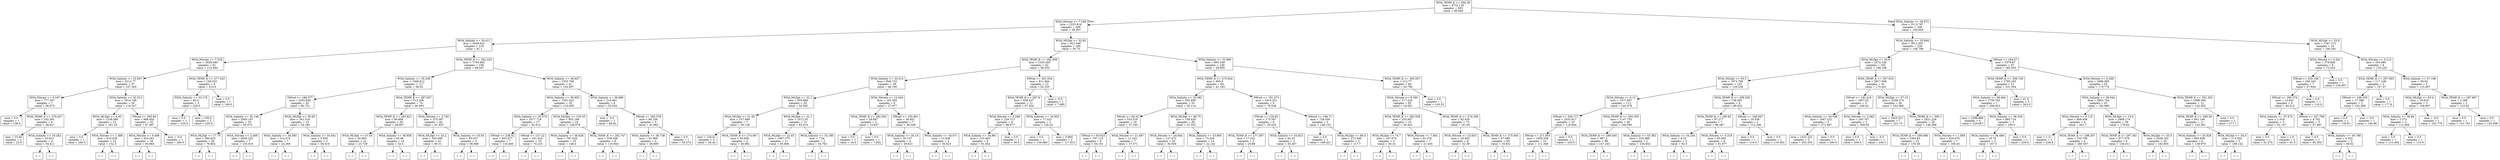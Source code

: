 digraph Tree {
node [shape=box] ;
0 [label="WOA_TEMP_K <= 294.36\nmse = 4732.135\nsamples = 655\nvalue = 96.064"] ;
1 [label="WOA_Nitrate <= 7.549\nmse = 2223.816\nsamples = 409\nvalue = 59.307"] ;
0 -> 1 [labeldistance=2.5, labelangle=45, headlabel="True"] ;
2 [label="WOA_Salinity <= 34.411\nmse = 2448.621\nsamples = 219\nvalue = 81.1"] ;
1 -> 2 ;
3 [label="WOA_Nitrate <= 7.518\nmse = 2828.095\nsamples = 61\nvalue = 114.944"] ;
2 -> 3 ;
4 [label="WOA_Salinity <= 23.947\nmse = 2212.77\nsamples = 57\nvalue = 107.345"] ;
3 -> 4 ;
5 [label="WOA_Nitrate <= 0.197\nmse = 777.347\nsamples = 7\nvalue = 56.075"] ;
4 -> 5 ;
6 [label="mse = 0.0\nsamples = 1\nvalue = 138.0"] ;
5 -> 6 ;
7 [label="WOA_TEMP_K <= 279.627\nmse = 182.391\nsamples = 6\nvalue = 48.627"] ;
5 -> 7 ;
8 [label="mse = 23.04\nsamples = 2\nvalue = 22.6"] ;
7 -> 8 ;
9 [label="WOA_Salinity <= 18.282\nmse = 33.812\nsamples = 4\nvalue = 54.411"] ;
7 -> 9 ;
10 [label="(...)"] ;
9 -> 10 ;
15 [label="(...)"] ;
9 -> 15 ;
16 [label="WOA_Salinity <= 32.513\nmse = 1914.746\nsamples = 50\nvalue = 116.527"] ;
4 -> 16 ;
17 [label="WOA_MLDpt <= 6.45\nmse = 1238.088\nsamples = 15\nvalue = 161.25"] ;
16 -> 17 ;
18 [label="mse = 0.0\nsamples = 1\nvalue = 240.0"] ;
17 -> 18 ;
19 [label="WOA_Nitrate <= 1.388\nmse = 610.028\nsamples = 14\nvalue = 152.5"] ;
17 -> 19 ;
20 [label="(...)"] ;
19 -> 20 ;
21 [label="(...)"] ;
19 -> 21 ;
40 [label="SWrad <= 265.84\nmse = 989.404\nsamples = 35\nvalue = 97.497"] ;
16 -> 40 ;
41 [label="WOA_Nitrate <= 0.406\nmse = 424.361\nsamples = 34\nvalue = 93.964"] ;
40 -> 41 ;
42 [label="(...)"] ;
41 -> 42 ;
49 [label="(...)"] ;
41 -> 49 ;
104 [label="mse = -0.0\nsamples = 1\nvalue = 260.0"] ;
40 -> 104 ;
105 [label="WOA_TEMP_K <= 277.543\nmse = 158.333\nsamples = 4\nvalue = 215.0"] ;
3 -> 105 ;
106 [label="WOA_Salinity <= 33.176\nmse = 40.0\nsamples = 3\nvalue = 220.0"] ;
105 -> 106 ;
107 [label="mse = 0.0\nsamples = 1\nvalue = 220.0"] ;
106 -> 107 ;
108 [label="mse = 100.0\nsamples = 2\nvalue = 220.0"] ;
106 -> 108 ;
109 [label="mse = 0.0\nsamples = 1\nvalue = 190.0"] ;
105 -> 109 ;
110 [label="WOA_TEMP_K <= 292.333\nmse = 1794.602\nsamples = 158\nvalue = 69.547"] ;
2 -> 110 ;
111 [label="WOA_Salinity <= 35.238\nmse = 1368.812\nsamples = 117\nvalue = 58.03"] ;
110 -> 111 ;
112 [label="SWrad <= 196.377\nmse = 2293.836\nsamples = 43\nvalue = 80.721"] ;
111 -> 112 ;
113 [label="WOA_Salinity <= 35.146\nmse = 2005.197\nsamples = 33\nvalue = 95.573"] ;
112 -> 113 ;
114 [label="WOA_MLDpt <= 17.75\nmse = 584.623\nsamples = 26\nvalue = 76.662"] ;
113 -> 114 ;
115 [label="(...)"] ;
114 -> 115 ;
128 [label="(...)"] ;
114 -> 128 ;
159 [label="WOA_Nitrate <= 2.469\nmse = 2645.223\nsamples = 7\nvalue = 135.916"] ;
113 -> 159 ;
160 [label="(...)"] ;
159 -> 160 ;
163 [label="(...)"] ;
159 -> 163 ;
168 [label="WOA_MLDpt <= 30.65\nmse = 341.516\nsamples = 10\nvalue = 34.185"] ;
112 -> 168 ;
169 [label="WOA_Salinity <= 34.565\nmse = 214.474\nsamples = 7\nvalue = 24.269"] ;
168 -> 169 ;
170 [label="(...)"] ;
169 -> 170 ;
171 [label="(...)"] ;
169 -> 171 ;
180 [label="WOA_Salinity <= 34.941\nmse = 5.693\nsamples = 3\nvalue = 54.016"] ;
168 -> 180 ;
181 [label="(...)"] ;
180 -> 181 ;
182 [label="(...)"] ;
180 -> 182 ;
185 [label="WOA_TEMP_K <= 287.657\nmse = 512.206\nsamples = 74\nvalue = 46.593"] ;
111 -> 185 ;
186 [label="WOA_TEMP_K <= 283.821\nmse = 80.868\nsamples = 30\nvalue = 28.807"] ;
185 -> 186 ;
187 [label="WOA_MLDpt <= 47.05\nmse = 56.965\nsamples = 14\nvalue = 23.729"] ;
186 -> 187 ;
188 [label="(...)"] ;
187 -> 188 ;
189 [label="(...)"] ;
187 -> 189 ;
198 [label="WOA_Salinity <= 36.856\nmse = 65.86\nsamples = 16\nvalue = 32.5"] ;
186 -> 198 ;
199 [label="(...)"] ;
198 -> 199 ;
212 [label="(...)"] ;
198 -> 212 ;
217 [label="WOA_Nitrate <= 2.729\nmse = 375.587\nsamples = 44\nvalue = 61.953"] ;
185 -> 217 ;
218 [label="WOA_MLDpt <= 43.2\nmse = 330.096\nsamples = 41\nvalue = 60.31"] ;
217 -> 218 ;
219 [label="(...)"] ;
218 -> 219 ;
234 [label="(...)"] ;
218 -> 234 ;
277 [label="WOA_Salinity <= 35.93\nmse = 83.037\nsamples = 3\nvalue = 96.466"] ;
217 -> 277 ;
278 [label="(...)"] ;
277 -> 278 ;
281 [label="(...)"] ;
277 -> 281 ;
282 [label="WOA_Salinity <= 36.647\nmse = 1533.769\nsamples = 41\nvalue = 102.837"] ;
110 -> 282 ;
283 [label="WOA_Salinity <= 36.603\nmse = 1301.432\nsamples = 35\nvalue = 110.095"] ;
282 -> 283 ;
284 [label="WOA_Salinity <= 35.574\nmse = 1077.718\nsamples = 17\nvalue = 92.514"] ;
283 -> 284 ;
285 [label="SWrad <= 238.52\nmse = 955.877\nsamples = 7\nvalue = 116.406"] ;
284 -> 285 ;
286 [label="(...)"] ;
285 -> 286 ;
293 [label="(...)"] ;
285 -> 293 ;
296 [label="SWrad <= 127.22\nmse = 161.424\nsamples = 10\nvalue = 70.215"] ;
284 -> 296 ;
297 [label="(...)"] ;
296 -> 297 ;
302 [label="(...)"] ;
296 -> 302 ;
313 [label="WOA_MLDpt <= 135.55\nmse = 853.168\nsamples = 18\nvalue = 128.978"] ;
283 -> 313 ;
314 [label="WOA_Salinity <= 36.626\nmse = 787.028\nsamples = 10\nvalue = 148.4"] ;
313 -> 314 ;
315 [label="(...)"] ;
314 -> 315 ;
322 [label="(...)"] ;
314 -> 322 ;
325 [label="WOA_TEMP_K <= 292.747\nmse = 239.048\nsamples = 8\nvalue = 110.943"] ;
313 -> 325 ;
326 [label="(...)"] ;
325 -> 326 ;
331 [label="(...)"] ;
325 -> 331 ;
334 [label="WOA_Salinity <= 36.689\nmse = 210.461\nsamples = 6\nvalue = 52.034"] ;
282 -> 334 ;
335 [label="mse = -0.0\nsamples = 1\nvalue = 68.82"] ;
334 -> 335 ;
336 [label="SWrad <= 282.578\nmse = 66.236\nsamples = 5\nvalue = 41.962"] ;
334 -> 336 ;
337 [label="WOA_Salinity <= 36.738\nmse = 33.089\nsamples = 4\nvalue = 38.809"] ;
336 -> 337 ;
338 [label="(...)"] ;
337 -> 338 ;
339 [label="(...)"] ;
337 -> 339 ;
344 [label="mse = 0.0\nsamples = 1\nvalue = 54.574"] ;
336 -> 344 ;
345 [label="WOA_MLDpt <= 32.65\nmse = 912.546\nsamples = 190\nvalue = 35.75"] ;
1 -> 345 ;
346 [label="WOA_TEMP_K <= 282.509\nmse = 1245.929\nsamples = 42\nvalue = 58.203"] ;
345 -> 346 ;
347 [label="WOA_Salinity <= 33.514\nmse = 844.732\nsamples = 29\nvalue = 46.195"] ;
346 -> 347 ;
348 [label="WOA_MLDpt <= 22.1\nmse = 935.689\nsamples = 20\nvalue = 54.565"] ;
347 -> 348 ;
349 [label="WOA_MLDpt <= 21.85\nmse = 147.499\nsamples = 7\nvalue = 36.128"] ;
348 -> 349 ;
350 [label="mse = 129.41\nsamples = 4\nvalue = 26.42"] ;
349 -> 350 ;
351 [label="WOA_TEMP_K <= 274.067\nmse = 85.856\nsamples = 3\nvalue = 40.982"] ;
349 -> 351 ;
352 [label="(...)"] ;
351 -> 352 ;
353 [label="(...)"] ;
351 -> 353 ;
354 [label="WOA_MLDpt <= 31.1\nmse = 1072.55\nsamples = 13\nvalue = 63.414"] ;
348 -> 354 ;
355 [label="WOA_MLDpt <= 22.45\nmse = 1087.575\nsamples = 11\nvalue = 65.906"] ;
354 -> 355 ;
356 [label="(...)"] ;
355 -> 356 ;
357 [label="(...)"] ;
355 -> 357 ;
362 [label="WOA_Salinity <= 33.186\nmse = 7.54\nsamples = 2\nvalue = 34.764"] ;
354 -> 362 ;
363 [label="(...)"] ;
362 -> 363 ;
364 [label="(...)"] ;
362 -> 364 ;
365 [label="WOA_Nitrate <= 12.044\nmse = 162.383\nsamples = 9\nvalue = 27.977"] ;
347 -> 365 ;
366 [label="WOA_TEMP_K <= 282.002\nmse = 28.867\nsamples = 2\nvalue = 12.627"] ;
365 -> 366 ;
367 [label="mse = 0.0\nsamples = 1\nvalue = 18.0"] ;
366 -> 367 ;
368 [label="mse = 0.0\nsamples = 1\nvalue = 7.254"] ;
366 -> 368 ;
369 [label="SWrad <= 193.491\nmse = 36.602\nsamples = 7\nvalue = 36.349"] ;
365 -> 369 ;
370 [label="WOA_Salinity <= 34.14\nmse = 20.107\nsamples = 4\nvalue = 39.621"] ;
369 -> 370 ;
371 [label="(...)"] ;
370 -> 371 ;
376 [label="(...)"] ;
370 -> 376 ;
377 [label="WOA_Salinity <= 34.071\nmse = 13.936\nsamples = 3\nvalue = 30.623"] ;
369 -> 377 ;
378 [label="(...)"] ;
377 -> 378 ;
381 [label="(...)"] ;
377 -> 381 ;
382 [label="SWrad <= 201.554\nmse = 811.464\nsamples = 13\nvalue = 92.333"] ;
346 -> 382 ;
383 [label="WOA_TEMP_K <= 287.9\nmse = 438.437\nsamples = 12\nvalue = 97.024"] ;
382 -> 383 ;
384 [label="WOA_Nitrate <= 9.248\nmse = 229.713\nsamples = 9\nvalue = 88.677"] ;
383 -> 384 ;
385 [label="WOA_Salinity <= 34.961\nmse = 123.463\nsamples = 8\nvalue = 91.652"] ;
384 -> 385 ;
386 [label="(...)"] ;
385 -> 386 ;
387 [label="(...)"] ;
385 -> 387 ;
388 [label="mse = 0.0\nsamples = 1\nvalue = 50.0"] ;
384 -> 388 ;
389 [label="WOA_Salinity <= 34.932\nmse = 71.521\nsamples = 3\nvalue = 126.24"] ;
383 -> 389 ;
390 [label="mse = 0.0\nsamples = 1\nvalue = 134.669"] ;
389 -> 390 ;
391 [label="mse = 0.964\nsamples = 2\nvalue = 117.812"] ;
389 -> 391 ;
392 [label="mse = -0.0\nsamples = 1\nvalue = 7.895"] ;
382 -> 392 ;
393 [label="WOA_Salinity <= 33.909\nmse = 605.249\nsamples = 148\nvalue = 28.805"] ;
345 -> 393 ;
394 [label="WOA_TEMP_K <= 275.644\nmse = 955.9\nsamples = 64\nvalue = 41.183"] ;
393 -> 394 ;
395 [label="WOA_Salinity <= 33.362\nmse = 292.956\nsamples = 55\nvalue = 35.114"] ;
394 -> 395 ;
396 [label="SWrad <= 94.33\nmse = 533.518\nsamples = 16\nvalue = 47.193"] ;
395 -> 396 ;
397 [label="SWrad <= 63.625\nmse = 797.113\nsamples = 9\nvalue = 54.191"] ;
396 -> 397 ;
398 [label="(...)"] ;
397 -> 398 ;
401 [label="(...)"] ;
397 -> 401 ;
402 [label="WOA_Nitrate <= 21.487\nmse = 11.163\nsamples = 7\nvalue = 37.571"] ;
396 -> 402 ;
403 [label="(...)"] ;
402 -> 403 ;
404 [label="(...)"] ;
402 -> 404 ;
405 [label="WOA_MLDpt <= 80.75\nmse = 158.429\nsamples = 39\nvalue = 31.352"] ;
395 -> 405 ;
406 [label="WOA_Nitrate <= 24.644\nmse = 127.472\nsamples = 25\nvalue = 36.926"] ;
405 -> 406 ;
407 [label="(...)"] ;
406 -> 407 ;
424 [label="(...)"] ;
406 -> 424 ;
455 [label="WOA_Salinity <= 33.865\nmse = 73.426\nsamples = 14\nvalue = 22.142"] ;
405 -> 455 ;
456 [label="(...)"] ;
455 -> 456 ;
469 [label="(...)"] ;
455 -> 469 ;
478 [label="SWrad <= 191.473\nmse = 3414.251\nsamples = 9\nvalue = 78.528"] ;
394 -> 478 ;
479 [label="SWrad <= 126.82\nmse = 173.597\nsamples = 6\nvalue = 35.025"] ;
478 -> 479 ;
480 [label="WOA_TEMP_K <= 277.397\nmse = 17.522\nsamples = 3\nvalue = 25.88"] ;
479 -> 480 ;
481 [label="(...)"] ;
480 -> 481 ;
482 [label="(...)"] ;
480 -> 482 ;
485 [label="WOA_Salinity <= 33.823\nmse = 62.03\nsamples = 3\nvalue = 50.267"] ;
479 -> 485 ;
486 [label="(...)"] ;
485 -> 486 ;
489 [label="(...)"] ;
485 -> 489 ;
490 [label="SWrad <= 196.71\nmse = 726.459\nsamples = 3\nvalue = 148.133"] ;
478 -> 490 ;
491 [label="mse = 0.0\nsamples = 1\nvalue = 168.421"] ;
490 -> 491 ;
492 [label="WOA_MLDpt <= 68.4\nmse = 272.589\nsamples = 2\nvalue = 117.7"] ;
490 -> 492 ;
493 [label="(...)"] ;
492 -> 493 ;
494 [label="(...)"] ;
492 -> 494 ;
495 [label="WOA_TEMP_K <= 285.837\nmse = 212.77\nsamples = 84\nvalue = 20.756"] ;
393 -> 495 ;
496 [label="WOA_Nitrate <= 8.189\nmse = 117.224\nsamples = 83\nvalue = 19.581"] ;
495 -> 496 ;
497 [label="WOA_TEMP_K <= 282.028\nmse = 255.947\nsamples = 10\nvalue = 30.441"] ;
496 -> 497 ;
498 [label="WOA_MLDpt <= 74.7\nmse = 107.678\nsamples = 3\nvalue = 50.32"] ;
497 -> 498 ;
499 [label="(...)"] ;
498 -> 499 ;
500 [label="(...)"] ;
498 -> 500 ;
503 [label="WOA_Nitrate <= 7.681\nmse = 62.076\nsamples = 7\nvalue = 21.405"] ;
497 -> 503 ;
504 [label="(...)"] ;
503 -> 504 ;
509 [label="(...)"] ;
503 -> 509 ;
512 [label="WOA_TEMP_K <= 274.258\nmse = 82.439\nsamples = 73\nvalue = 18.191"] ;
496 -> 512 ;
513 [label="WOA_Nitrate <= 23.653\nmse = 20.402\nsamples = 8\nvalue = 32.39"] ;
512 -> 513 ;
514 [label="(...)"] ;
513 -> 514 ;
521 [label="(...)"] ;
513 -> 521 ;
528 [label="WOA_TEMP_K <= 275.005\nmse = 67.096\nsamples = 65\nvalue = 16.821"] ;
512 -> 528 ;
529 [label="(...)"] ;
528 -> 529 ;
538 [label="(...)"] ;
528 -> 538 ;
603 [label="mse = 0.0\nsamples = 1\nvalue = 103.53"] ;
495 -> 603 ;
604 [label="WOA_Salinity <= 36.672\nmse = 3113.787\nsamples = 246\nvalue = 155.004"] ;
0 -> 604 [labeldistance=2.5, labelangle=-45, headlabel="False"] ;
605 [label="WOA_Salinity <= 35.694\nmse = 3012.853\nsamples = 230\nvalue = 158.798"] ;
604 -> 605 ;
606 [label="WOA_MLDpt <= 54.8\nmse = 2472.326\nsamples = 163\nvalue = 148.196"] ;
605 -> 606 ;
607 [label="WOA_MLDpt <= 50.3\nmse = 1673.789\nsamples = 122\nvalue = 139.228"] ;
606 -> 607 ;
608 [label="WOA_Nitrate <= 0.13\nmse = 1577.907\nsamples = 113\nvalue = 143.478"] ;
607 -> 608 ;
609 [label="SWrad <= 304.717\nmse = 2552.617\nsamples = 23\nvalue = 118.844"] ;
608 -> 609 ;
610 [label="SWrad <= 271.855\nmse = 1659.338\nsamples = 22\nvalue = 111.349"] ;
609 -> 610 ;
611 [label="(...)"] ;
610 -> 611 ;
640 [label="(...)"] ;
610 -> 640 ;
651 [label="mse = 0.0\nsamples = 1\nvalue = 250.0"] ;
609 -> 651 ;
652 [label="WOA_TEMP_K <= 302.355\nmse = 1147.753\nsamples = 90\nvalue = 149.595"] ;
608 -> 652 ;
653 [label="WOA_TEMP_K <= 299.564\nmse = 967.2\nsamples = 88\nvalue = 147.243"] ;
652 -> 653 ;
654 [label="(...)"] ;
653 -> 654 ;
757 [label="(...)"] ;
653 -> 757 ;
786 [label="WOA_Salinity <= 33.382\nmse = 224.998\nsamples = 2\nvalue = 234.843"] ;
652 -> 786 ;
787 [label="(...)"] ;
786 -> 787 ;
788 [label="(...)"] ;
786 -> 788 ;
789 [label="WOA_TEMP_K <= 299.326\nmse = 138.501\nsamples = 9\nvalue = 89.832"] ;
607 -> 789 ;
790 [label="WOA_TEMP_K <= 295.82\nmse = 67.277\nsamples = 7\nvalue = 86.487"] ;
789 -> 790 ;
791 [label="WOA_Salinity <= 34.244\nmse = 6.25\nsamples = 3\nvalue = 92.5"] ;
790 -> 791 ;
792 [label="(...)"] ;
791 -> 792 ;
795 [label="(...)"] ;
791 -> 795 ;
796 [label="WOA_Nitrate <= 0.318\nmse = 65.592\nsamples = 4\nvalue = 81.977"] ;
790 -> 796 ;
797 [label="(...)"] ;
796 -> 797 ;
800 [label="(...)"] ;
796 -> 800 ;
803 [label="SWrad <= 240.947\nmse = 10.536\nsamples = 2\nvalue = 113.246"] ;
789 -> 803 ;
804 [label="mse = 0.0\nsamples = 1\nvalue = 110.0"] ;
803 -> 804 ;
805 [label="mse = 0.0\nsamples = 1\nvalue = 116.492"] ;
803 -> 805 ;
806 [label="WOA_TEMP_K <= 297.016\nmse = 3917.009\nsamples = 41\nvalue = 175.641"] ;
606 -> 806 ;
807 [label="SWrad <= 192.419\nmse = 1667.62\nsamples = 5\nvalue = 246.62"] ;
806 -> 807 ;
808 [label="WOA_Salinity <= 34.548\nmse = 1047.222\nsamples = 3\nvalue = 271.667"] ;
807 -> 808 ;
809 [label="mse = 1422.222\nsamples = 2\nvalue = 253.333"] ;
808 -> 809 ;
810 [label="mse = 0.0\nsamples = 1\nvalue = 290.0"] ;
808 -> 810 ;
811 [label="WOA_Nitrate <= 2.062\nmse = 245.707\nsamples = 2\nvalue = 209.05"] ;
807 -> 811 ;
812 [label="mse = 0.0\nsamples = 1\nvalue = 200.0"] ;
811 -> 812 ;
813 [label="mse = -0.0\nsamples = 1\nvalue = 236.2"] ;
811 -> 813 ;
814 [label="WOA_MLDpt <= 57.15\nmse = 3258.374\nsamples = 36\nvalue = 162.966"] ;
806 -> 814 ;
815 [label="mse = 1625.521\nsamples = 7\nvalue = 223.75"] ;
814 -> 815 ;
816 [label="WOA_TEMP_K <= 300.1\nmse = 2421.226\nsamples = 29\nvalue = 146.388"] ;
814 -> 816 ;
817 [label="WOA_TEMP_K <= 299.098\nmse = 2364.83\nsamples = 22\nvalue = 155.49"] ;
816 -> 817 ;
818 [label="(...)"] ;
817 -> 818 ;
833 [label="(...)"] ;
817 -> 833 ;
838 [label="WOA_Nitrate <= 1.589\nmse = 624.676\nsamples = 7\nvalue = 105.43"] ;
816 -> 838 ;
839 [label="(...)"] ;
838 -> 839 ;
846 [label="(...)"] ;
838 -> 846 ;
851 [label="SWrad <= 164.57\nmse = 3379.87\nsamples = 67\nvalue = 185.355"] ;
605 -> 851 ;
852 [label="WOA_TEMP_K <= 298.726\nmse = 1785.255\nsamples = 12\nvalue = 231.304"] ;
851 -> 852 ;
853 [label="WOA_Salinity <= 36.464\nmse = 1759.763\nsamples = 7\nvalue = 206.923"] ;
852 -> 853 ;
854 [label="mse = 2288.889\nsamples = 4\nvalue = 226.667"] ;
853 -> 854 ;
855 [label="WOA_Salinity <= 36.529\nmse = 685.714\nsamples = 3\nvalue = 190.0"] ;
853 -> 855 ;
856 [label="WOA_Salinity <= 36.496\nmse = 18.75\nsamples = 2\nvalue = 167.5"] ;
855 -> 856 ;
857 [label="(...)"] ;
856 -> 857 ;
858 [label="(...)"] ;
856 -> 858 ;
859 [label="mse = 0.0\nsamples = 1\nvalue = 220.0"] ;
855 -> 859 ;
860 [label="mse = 41.0\nsamples = 5\nvalue = 263.0"] ;
852 -> 860 ;
861 [label="WOA_Nitrate <= 0.266\nmse = 3080.095\nsamples = 55\nvalue = 172.774"] ;
851 -> 861 ;
862 [label="WOA_Salinity <= 36.044\nmse = 2863.744\nsamples = 43\nvalue = 182.969"] ;
861 -> 862 ;
863 [label="WOA_Nitrate <= 0.115\nmse = 809.936\nsamples = 4\nvalue = 261.7"] ;
862 -> 863 ;
864 [label="mse = 1.21\nsamples = 2\nvalue = 228.9"] ;
863 -> 864 ;
865 [label="WOA_TEMP_K <= 298.267\nmse = 153.709\nsamples = 2\nvalue = 283.567"] ;
863 -> 865 ;
866 [label="(...)"] ;
865 -> 866 ;
867 [label="(...)"] ;
865 -> 867 ;
868 [label="WOA_MLDpt <= 15.0\nmse = 2489.174\nsamples = 39\nvalue = 176.62"] ;
862 -> 868 ;
869 [label="WOA_TEMP_K <= 297.361\nmse = 677.579\nsamples = 6\nvalue = 134.011"] ;
868 -> 869 ;
870 [label="(...)"] ;
869 -> 870 ;
873 [label="(...)"] ;
869 -> 873 ;
876 [label="WOA_MLDpt <= 33.5\nmse = 2436.162\nsamples = 33\nvalue = 183.855"] ;
868 -> 876 ;
877 [label="(...)"] ;
876 -> 877 ;
910 [label="(...)"] ;
876 -> 910 ;
921 [label="WOA_TEMP_K <= 301.392\nmse = 1908.584\nsamples = 12\nvalue = 132.592"] ;
861 -> 921 ;
922 [label="WOA_TEMP_K <= 299.36\nmse = 641.146\nsamples = 11\nvalue = 123.561"] ;
921 -> 922 ;
923 [label="WOA_Salinity <= 35.928\nmse = 693.839\nsamples = 6\nvalue = 138.979"] ;
922 -> 923 ;
924 [label="(...)"] ;
923 -> 924 ;
925 [label="(...)"] ;
923 -> 925 ;
934 [label="WOA_MLDpt <= 34.5\nmse = 113.002\nsamples = 5\nvalue = 108.142"] ;
922 -> 934 ;
935 [label="(...)"] ;
934 -> 935 ;
940 [label="(...)"] ;
934 -> 940 ;
943 [label="mse = 0.0\nsamples = 1\nvalue = 277.1"] ;
921 -> 943 ;
944 [label="WOA_MLDpt <= 53.9\nmse = 1367.272\nsamples = 16\nvalue = 100.281"] ;
604 -> 944 ;
945 [label="WOA_Nitrate <= 0.261\nmse = 379.846\nsamples = 8\nvalue = 72.043"] ;
944 -> 945 ;
946 [label="SWrad <= 250.108\nmse = 160.163\nsamples = 7\nvalue = 67.826"] ;
945 -> 946 ;
947 [label="SWrad <= 190.274\nmse = 12.941\nsamples = 6\nvalue = 64.312"] ;
946 -> 947 ;
948 [label="WOA_Salinity <= 37.475\nmse = 1.019\nsamples = 3\nvalue = 61.137"] ;
947 -> 948 ;
949 [label="mse = 0.0\nsamples = 1\nvalue = 61.274"] ;
948 -> 949 ;
950 [label="mse = 2.0\nsamples = 2\nvalue = 61.0"] ;
948 -> 950 ;
951 [label="SWrad <= 207.796\nmse = 4.702\nsamples = 3\nvalue = 67.487"] ;
947 -> 951 ;
952 [label="mse = 0.0\nsamples = 1\nvalue = 65.354"] ;
951 -> 952 ;
953 [label="WOA_Salinity <= 36.788\nmse = 0.302\nsamples = 2\nvalue = 69.62"] ;
951 -> 953 ;
954 [label="(...)"] ;
953 -> 954 ;
955 [label="(...)"] ;
953 -> 955 ;
956 [label="mse = 0.0\nsamples = 1\nvalue = 110.0"] ;
946 -> 956 ;
957 [label="mse = 0.0\nsamples = 1\nvalue = 126.857"] ;
945 -> 957 ;
958 [label="WOA_Nitrate <= 0.213\nmse = 503.685\nsamples = 8\nvalue = 133.225"] ;
944 -> 958 ;
959 [label="WOA_TEMP_K <= 297.003\nmse = 117.238\nsamples = 3\nvalue = 157.47"] ;
958 -> 959 ;
960 [label="SWrad <= 168.329\nmse = 17.388\nsamples = 2\nvalue = 152.388"] ;
959 -> 960 ;
961 [label="mse = 0.0\nsamples = 1\nvalue = 159.61"] ;
960 -> 961 ;
962 [label="mse = -0.0\nsamples = 1\nvalue = 149.98"] ;
960 -> 962 ;
963 [label="mse = 0.0\nsamples = 1\nvalue = 177.8"] ;
959 -> 963 ;
964 [label="WOA_Salinity <= 37.196\nmse = 59.93\nsamples = 5\nvalue = 115.907"] ;
958 -> 964 ;
965 [label="WOA_MLDpt <= 83.6\nmse = 18.819\nsamples = 3\nvalue = 109.897"] ;
964 -> 965 ;
966 [label="WOA_Salinity <= 36.84\nmse = 2.575\nsamples = 2\nvalue = 112.269"] ;
965 -> 966 ;
967 [label="mse = 0.0\nsamples = 1\nvalue = 113.404"] ;
966 -> 967 ;
968 [label="mse = 0.0\nsamples = 1\nvalue = 110.0"] ;
966 -> 968 ;
969 [label="mse = -0.0\nsamples = 1\nvalue = 102.779"] ;
965 -> 969 ;
970 [label="WOA_TEMP_K <= 297.967\nmse = 2.366\nsamples = 2\nvalue = 123.92"] ;
964 -> 970 ;
971 [label="mse = 0.0\nsamples = 1\nvalue = 121.745"] ;
970 -> 971 ;
972 [label="mse = 0.0\nsamples = 1\nvalue = 125.008"] ;
970 -> 972 ;
}